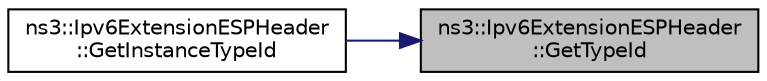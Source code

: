 digraph "ns3::Ipv6ExtensionESPHeader::GetTypeId"
{
 // LATEX_PDF_SIZE
  edge [fontname="Helvetica",fontsize="10",labelfontname="Helvetica",labelfontsize="10"];
  node [fontname="Helvetica",fontsize="10",shape=record];
  rankdir="RL";
  Node1 [label="ns3::Ipv6ExtensionESPHeader\l::GetTypeId",height=0.2,width=0.4,color="black", fillcolor="grey75", style="filled", fontcolor="black",tooltip="Get the type identificator."];
  Node1 -> Node2 [dir="back",color="midnightblue",fontsize="10",style="solid",fontname="Helvetica"];
  Node2 [label="ns3::Ipv6ExtensionESPHeader\l::GetInstanceTypeId",height=0.2,width=0.4,color="black", fillcolor="white", style="filled",URL="$classns3_1_1_ipv6_extension_e_s_p_header.html#a4d2dd5bdd3b1bc10dd2705d5335ffc0f",tooltip="Get the instance type ID."];
}

